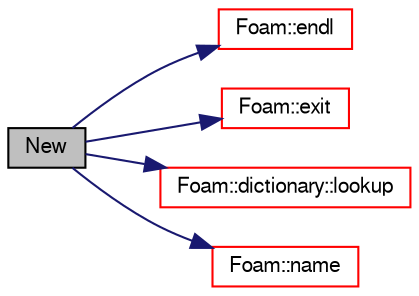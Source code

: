digraph "New"
{
  bgcolor="transparent";
  edge [fontname="FreeSans",fontsize="10",labelfontname="FreeSans",labelfontsize="10"];
  node [fontname="FreeSans",fontsize="10",shape=record];
  rankdir="LR";
  Node1484 [label="New",height=0.2,width=0.4,color="black", fillcolor="grey75", style="filled", fontcolor="black"];
  Node1484 -> Node1485 [color="midnightblue",fontsize="10",style="solid",fontname="FreeSans"];
  Node1485 [label="Foam::endl",height=0.2,width=0.4,color="red",URL="$a21124.html#a2db8fe02a0d3909e9351bb4275b23ce4",tooltip="Add newline and flush stream. "];
  Node1484 -> Node1487 [color="midnightblue",fontsize="10",style="solid",fontname="FreeSans"];
  Node1487 [label="Foam::exit",height=0.2,width=0.4,color="red",URL="$a21124.html#a06ca7250d8e89caf05243ec094843642"];
  Node1484 -> Node1532 [color="midnightblue",fontsize="10",style="solid",fontname="FreeSans"];
  Node1532 [label="Foam::dictionary::lookup",height=0.2,width=0.4,color="red",URL="$a26014.html#a6a0727fa523e48977e27348663def509",tooltip="Find and return an entry data stream. "];
  Node1484 -> Node1664 [color="midnightblue",fontsize="10",style="solid",fontname="FreeSans"];
  Node1664 [label="Foam::name",height=0.2,width=0.4,color="red",URL="$a21124.html#adcb0df2bd4953cb6bb390272d8263c3a",tooltip="Return a string representation of a complex. "];
}
